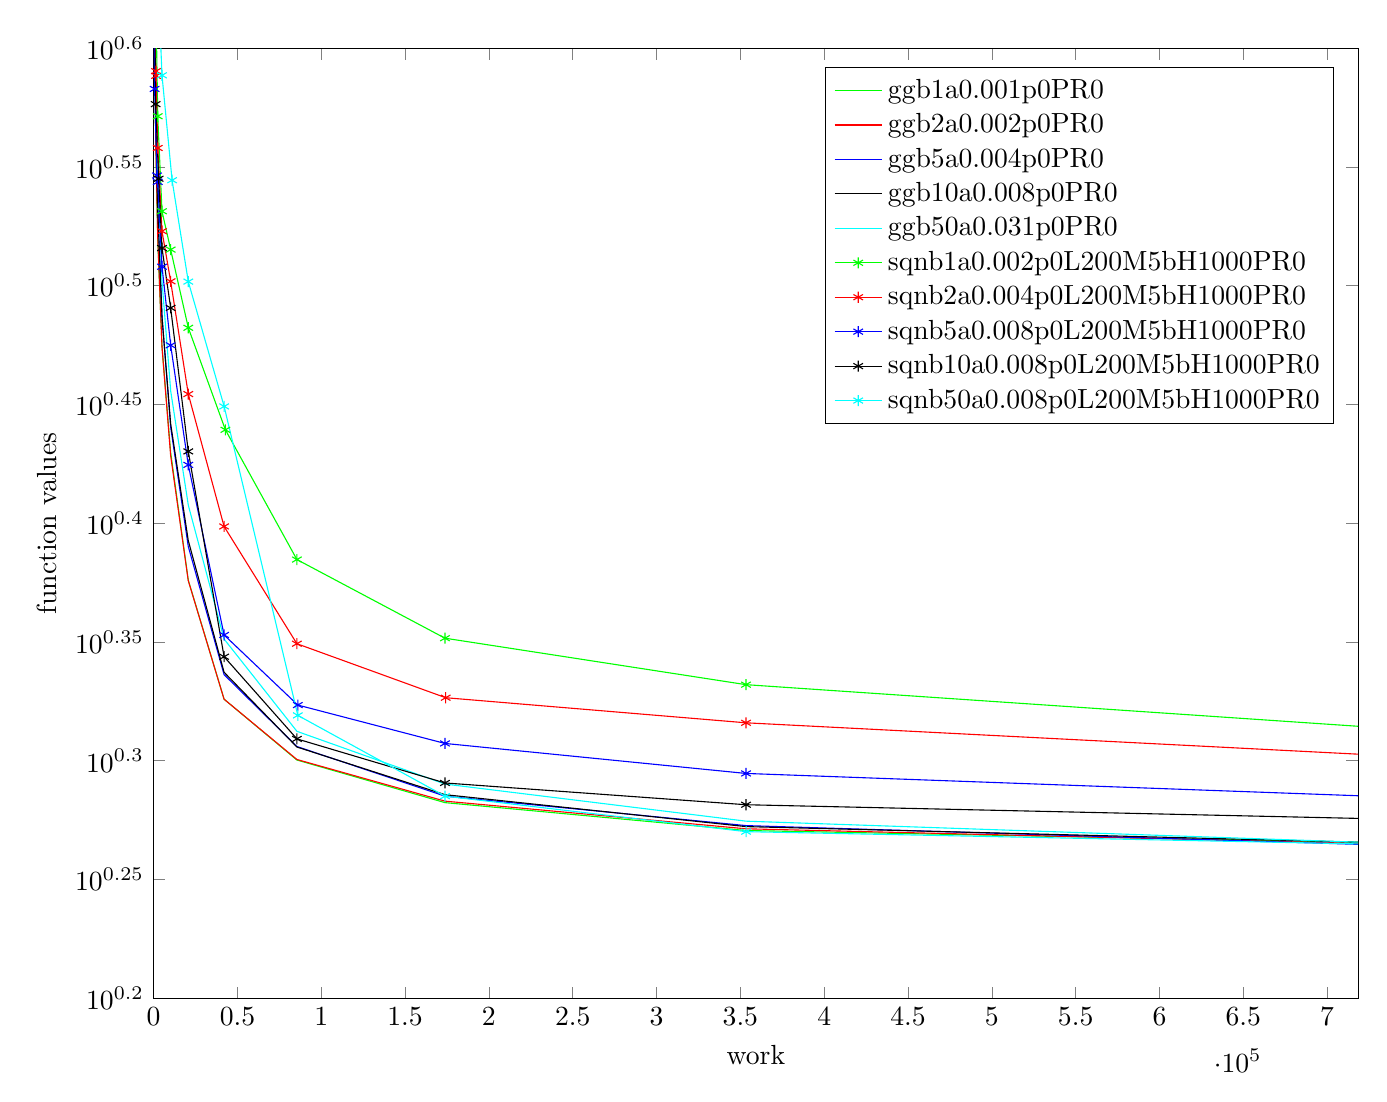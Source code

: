 % This file was created by matlab2tikz v0.4.6 running on MATLAB 8.2.
% Copyright (c) 2008--2014, Nico Schlömer <nico.schloemer@gmail.com>
% All rights reserved.
% Minimal pgfplots version: 1.3
% 
% The latest updates can be retrieved from
%   http://www.mathworks.com/matlabcentral/fileexchange/22022-matlab2tikz
% where you can also make suggestions and rate matlab2tikz.
% 
%
% defining custom colors
\definecolor{mycolor1}{rgb}{0.0,1.0,1.0}%
%
\begin{tikzpicture}

\begin{axis}[%
width=6.023in,
height=4.75in,
scale only axis,
xmin=0,
xmax=718530,
xlabel={work},
ymode=log,
ymin=1.585,
ymax=3.981,
yminorticks=true,
ylabel={function values},
legend style={draw=black,fill=white,legend cell align=left}
]
\addplot [color=green,solid]
  table[row sep=crcr]{
1	4.86	\\
2	4.859	\\
4	4.859	\\
8	4.855	\\
17	4.841	\\
35	4.806	\\
71	4.745	\\
144	4.615	\\
292	4.411	\\
594	4.071	\\
1209	3.658	\\
2458	3.307	\\
4998	2.982	\\
10163	2.69	\\
20667	2.377	\\
42025	2.118	\\
85456	1.997	\\
173771	1.916	\\
353355	1.865	\\
718530	1.844	\\
};
\addlegendentry{ggb1a0.001p0PR0};

\addplot [color=red,solid]
  table[row sep=crcr]{
2	4.86	\\
4	4.857	\\
6	4.856	\\
8	4.852	\\
18	4.838	\\
36	4.812	\\
72	4.761	\\
144	4.659	\\
292	4.436	\\
594	4.096	\\
1210	3.662	\\
2458	3.315	\\
4998	2.98	\\
10164	2.682	\\
20668	2.376	\\
42026	2.118	\\
85456	1.998	\\
173772	1.919	\\
353356	1.868	\\
718530	1.842	\\
};
\addlegendentry{ggb2a0.002p0PR0};

\addplot [color=blue,solid]
  table[row sep=crcr]{
5	4.859	\\
10	4.855	\\
15	4.85	\\
20	4.851	\\
25	4.839	\\
35	4.822	\\
75	4.771	\\
145	4.703	\\
295	4.55	\\
595	4.229	\\
1210	3.795	\\
2460	3.43	\\
5000	3.07	\\
10165	2.757	\\
20670	2.456	\\
42025	2.169	\\
85460	2.023	\\
173775	1.928	\\
353355	1.874	\\
718530	1.84	\\
};
\addlegendentry{ggb5a0.004p0PR0};

\addplot [color=black,solid]
  table[row sep=crcr]{
10	4.856	\\
20	4.845	\\
30	4.827	\\
40	4.813	\\
50	4.808	\\
60	4.789	\\
80	4.76	\\
150	4.661	\\
300	4.484	\\
600	4.177	\\
1210	3.771	\\
2460	3.402	\\
5000	3.068	\\
10170	2.766	\\
20670	2.47	\\
42030	2.174	\\
85460	2.022	\\
173780	1.931	\\
353360	1.872	\\
718530	1.844	\\
};
\addlegendentry{ggb10a0.008p0PR0};

\addplot [color=mycolor1,solid]
  table[row sep=crcr]{
50	4.821	\\
100	4.754	\\
150	4.694	\\
200	4.638	\\
250	4.593	\\
300	4.555	\\
350	4.494	\\
400	4.445	\\
450	4.406	\\
600	4.286	\\
1250	3.883	\\
2500	3.519	\\
5000	3.177	\\
10200	2.855	\\
20700	2.556	\\
42050	2.245	\\
85500	2.053	\\
173800	1.951	\\
353400	1.882	\\
718550	1.844	\\
};
\addlegendentry{ggb50a0.031p0PR0};

\addplot [color=green,solid,mark=asterisk,mark options={solid}]
  table[row sep=crcr]{
1	4.86	\\
2	4.859	\\
4	4.859	\\
8	4.851	\\
17	4.822	\\
35	4.753	\\
71	4.633	\\
144	4.402	\\
1220	4.215	\\
1241	4.209	\\
1262	4.208	\\
2459	3.727	\\
5000	3.399	\\
10179	3.275	\\
20684	3.036	\\
42820	2.75	\\
85470	2.425	\\
173786	2.247	\\
353358	2.148	\\
718820	2.063	\\
};
\addlegendentry{sqnb1a0.002p0L200M5bH1000PR0};

\addplot [color=red,solid,mark=asterisk,mark options={solid}]
  table[row sep=crcr]{
2	4.86	\\
4	4.854	\\
6	4.853	\\
8	4.844	\\
18	4.817	\\
36	4.765	\\
72	4.665	\\
144	4.466	\\
292	4.086	\\
1420	3.894	\\
1442	3.876	\\
2476	3.614	\\
5006	3.334	\\
10164	3.176	\\
20678	2.847	\\
42036	2.504	\\
85456	2.235	\\
174220	2.121	\\
353366	2.07	\\
718532	2.008	\\
};
\addlegendentry{sqnb2a0.004p0L200M5bH1000PR0};

\addplot [color=blue,solid,mark=asterisk,mark options={solid}]
  table[row sep=crcr]{
5	4.859	\\
10	4.851	\\
15	4.841	\\
20	4.842	\\
25	4.818	\\
35	4.785	\\
75	4.683	\\
145	4.552	\\
295	4.27	\\
595	3.827	\\
2020	3.519	\\
2470	3.497	\\
5020	3.221	\\
10170	2.985	\\
20670	2.658	\\
42045	2.254	\\
86020	2.106	\\
173795	2.029	\\
353370	1.971	\\
718545	1.929	\\
};
\addlegendentry{sqnb5a0.008p0L200M5bH1000PR0};

\addplot [color=black,solid,mark=asterisk,mark options={solid}]
  table[row sep=crcr]{
10	4.856	\\
20	4.845	\\
30	4.827	\\
40	4.813	\\
50	4.808	\\
60	4.789	\\
80	4.76	\\
150	4.661	\\
300	4.484	\\
600	4.177	\\
1210	3.771	\\
3020	3.508	\\
5000	3.28	\\
10170	3.095	\\
20680	2.693	\\
42040	2.207	\\
85480	2.038	\\
173780	1.953	\\
353380	1.912	\\
718550	1.887	\\
};
\addlegendentry{sqnb10a0.008p0L200M5bH1000PR0};

\addplot [color=mycolor1,solid,mark=asterisk,mark options={solid}]
  table[row sep=crcr]{
50	4.85	\\
100	4.833	\\
150	4.818	\\
200	4.804	\\
250	4.792	\\
300	4.782	\\
350	4.766	\\
400	4.753	\\
450	4.742	\\
600	4.705	\\
1250	4.557	\\
2500	4.28	\\
5000	3.878	\\
11020	3.503	\\
20680	3.175	\\
42070	2.813	\\
86020	2.085	\\
173830	1.928	\\
353410	1.863	\\
718540	1.841	\\
};
\addlegendentry{sqnb50a0.008p0L200M5bH1000PR0};

\end{axis}
\end{tikzpicture}%